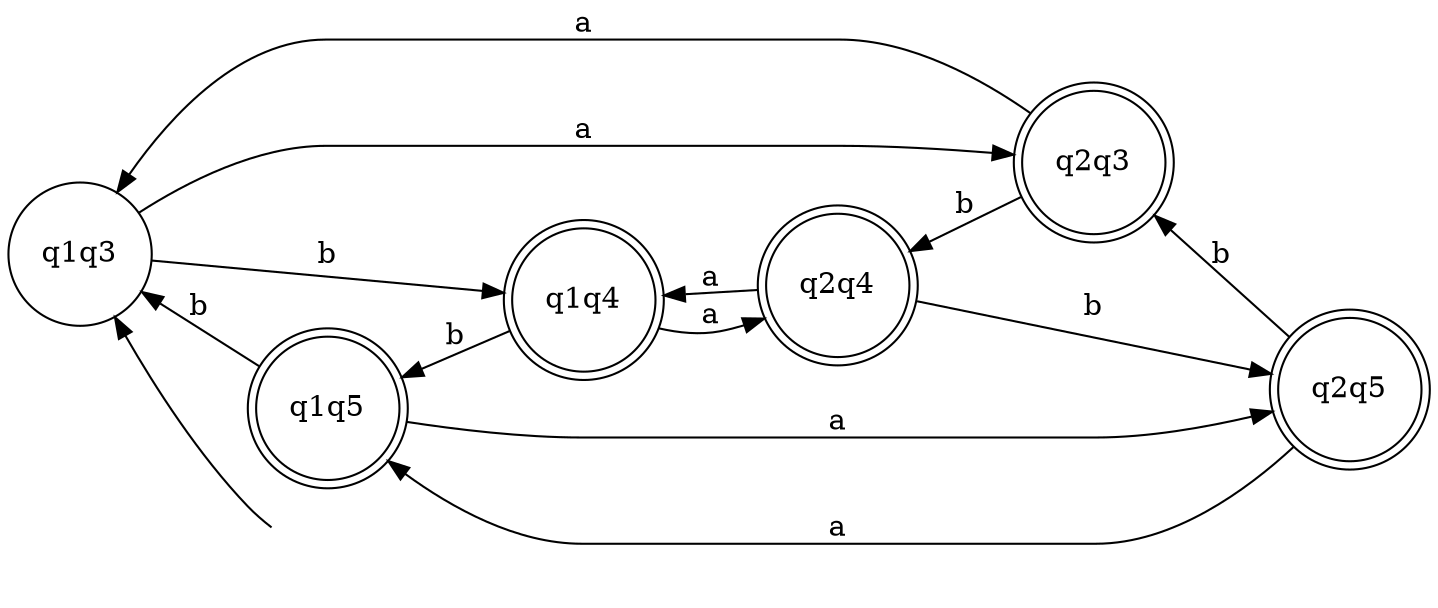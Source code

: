 digraph task2_4 {
    rankdir=RL;
    node [shape = doublecircle]; q2q5; q2q4; q2q3; q1q5; q1q4;
    node [shape = circle];
    "" [shape = none];
    "" -> q1q3;
    q1q3 -> q2q3 [label = "a"];
    q1q3 -> q1q4 [label = "b"];
    q1q4 -> q2q4 [label = "a"];
    q1q4 -> q1q5 [label = "b"];
    q1q5 -> q2q5 [label = "a"];
    q1q5 -> q1q3 [label = "b"];
    q2q3 -> q1q3 [label = "a"];
    q2q3 -> q2q4 [label = "b"];
    q2q4 -> q1q4 [label = "a"];
    q2q4 -> q2q5 [label = "b"];
    q2q5 -> q1q5 [label = "a"];
    q2q5 -> q2q3 [label = "b"];
}